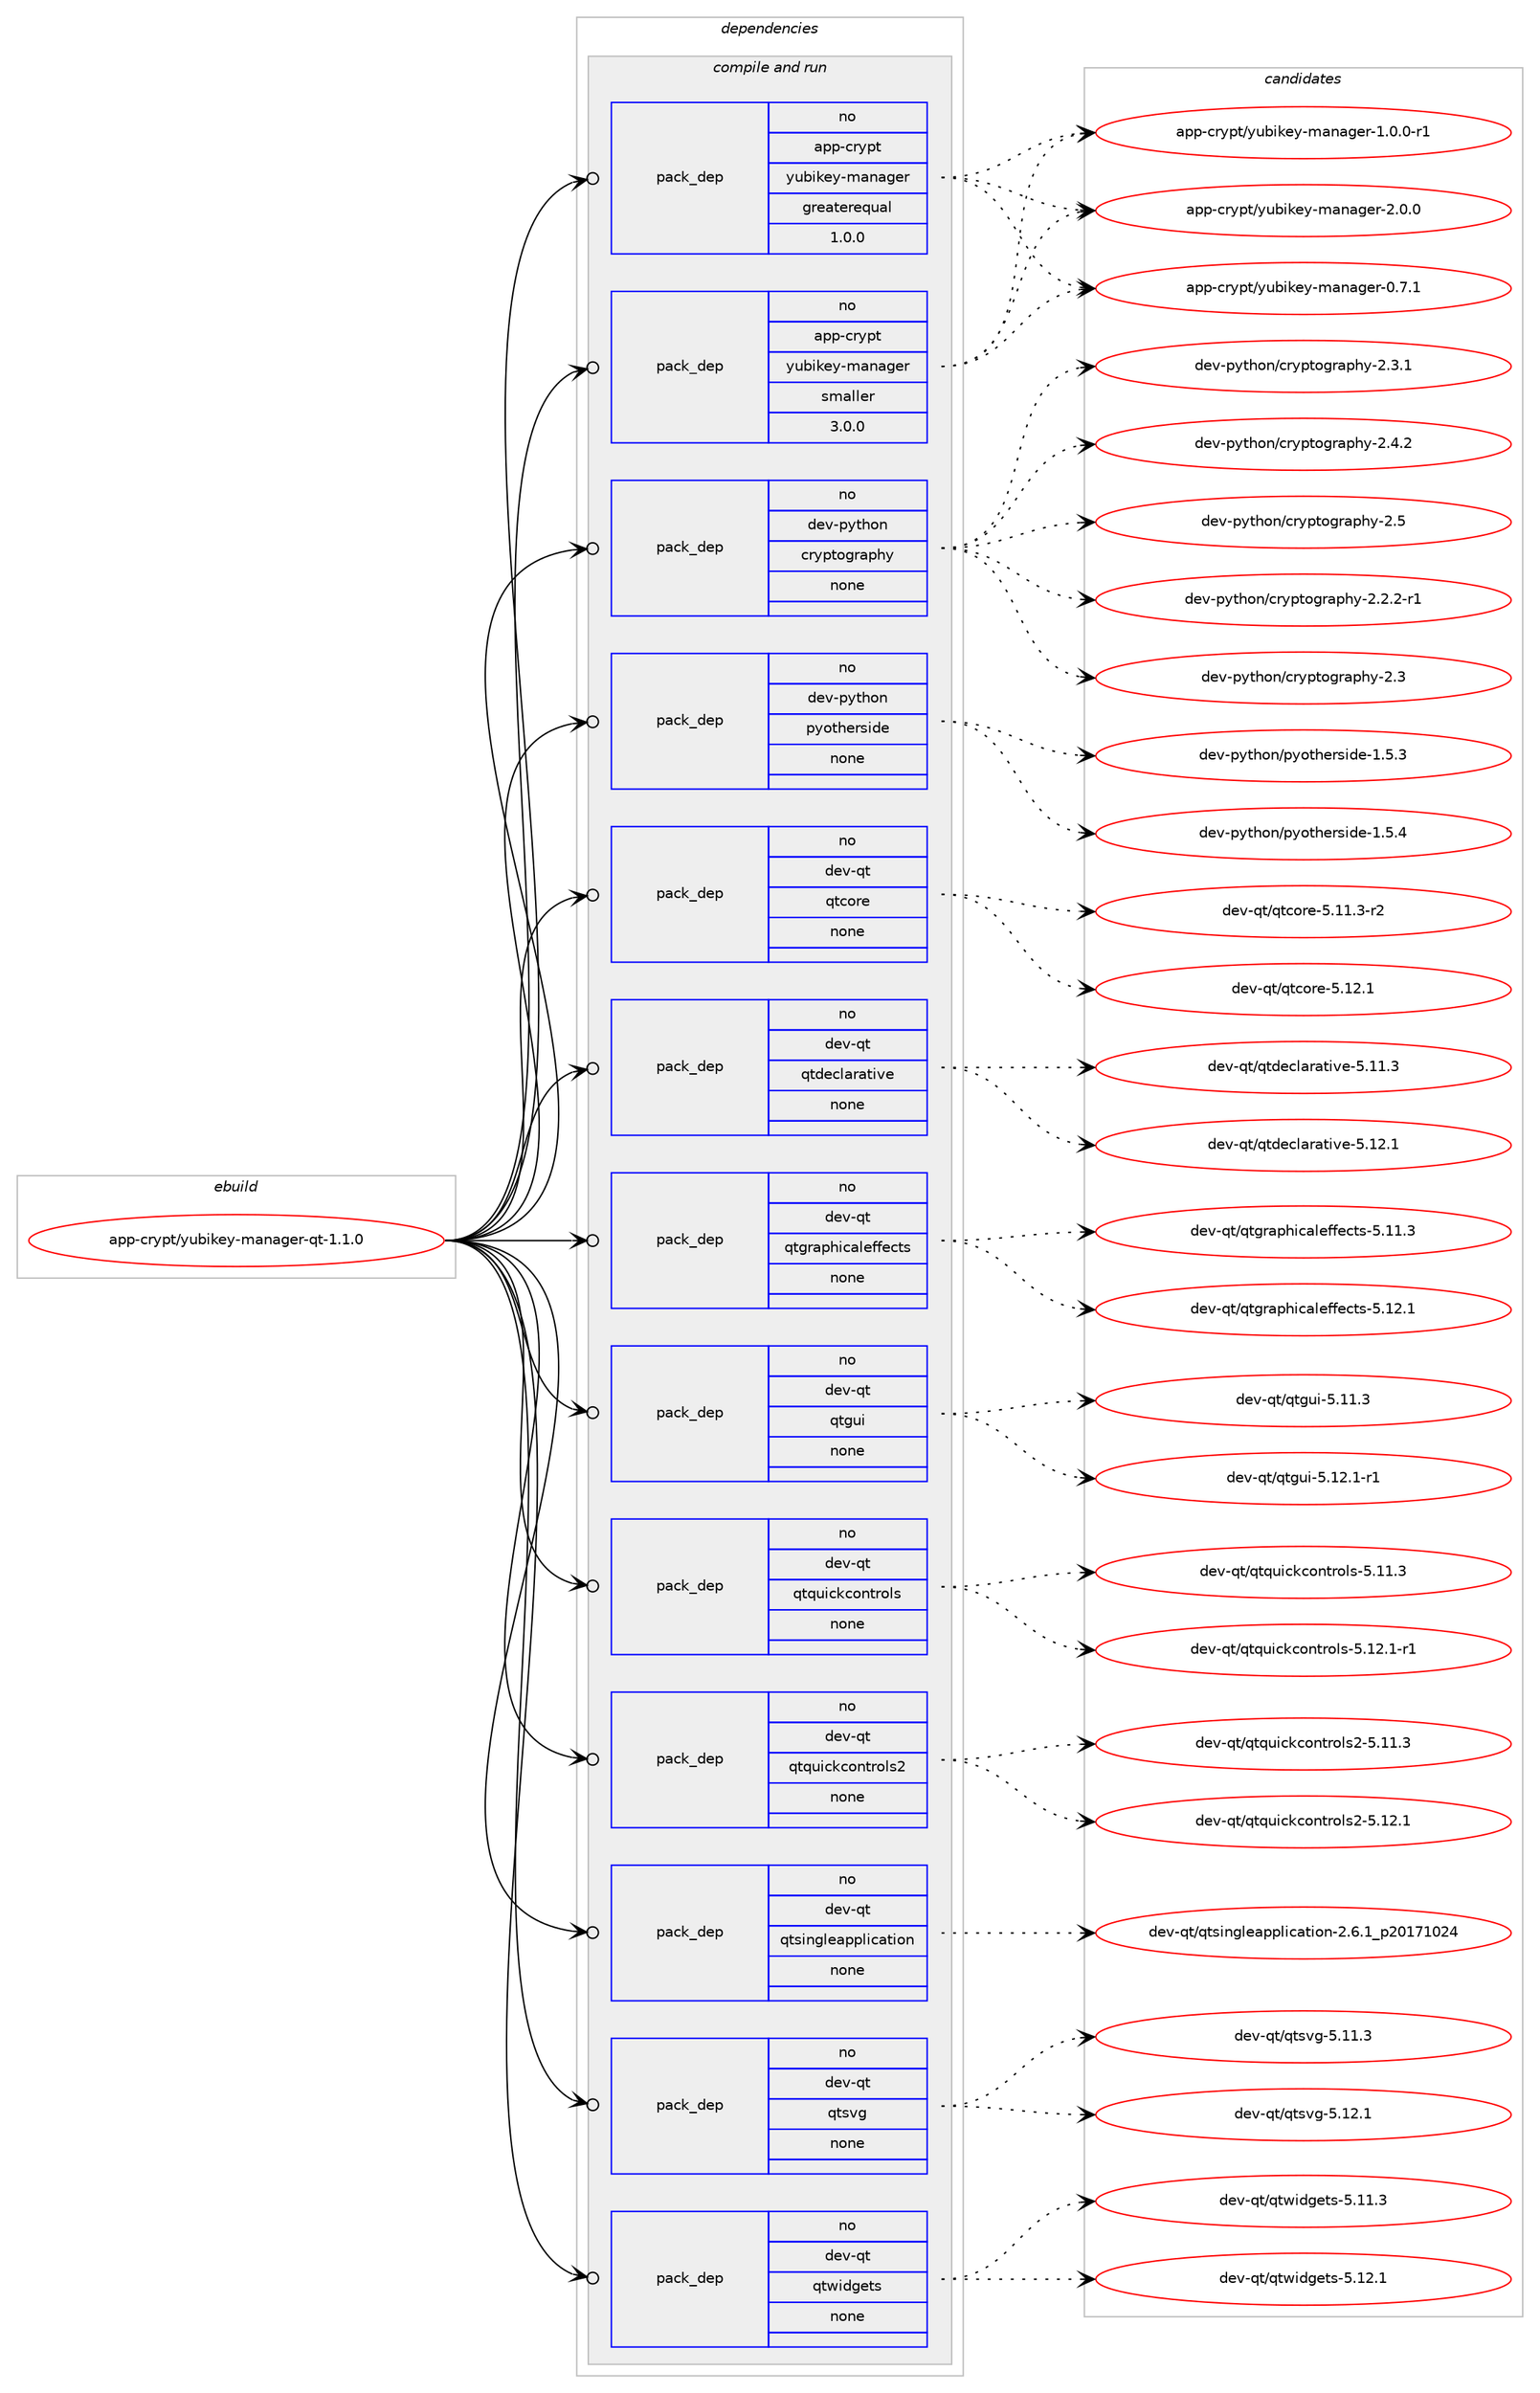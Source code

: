 digraph prolog {

# *************
# Graph options
# *************

newrank=true;
concentrate=true;
compound=true;
graph [rankdir=LR,fontname=Helvetica,fontsize=10,ranksep=1.5];#, ranksep=2.5, nodesep=0.2];
edge  [arrowhead=vee];
node  [fontname=Helvetica,fontsize=10];

# **********
# The ebuild
# **********

subgraph cluster_leftcol {
color=gray;
rank=same;
label=<<i>ebuild</i>>;
id [label="app-crypt/yubikey-manager-qt-1.1.0", color=red, width=4, href="../app-crypt/yubikey-manager-qt-1.1.0.svg"];
}

# ****************
# The dependencies
# ****************

subgraph cluster_midcol {
color=gray;
label=<<i>dependencies</i>>;
subgraph cluster_compile {
fillcolor="#eeeeee";
style=filled;
label=<<i>compile</i>>;
}
subgraph cluster_compileandrun {
fillcolor="#eeeeee";
style=filled;
label=<<i>compile and run</i>>;
subgraph pack909342 {
dependency1277239 [label=<<TABLE BORDER="0" CELLBORDER="1" CELLSPACING="0" CELLPADDING="4" WIDTH="220"><TR><TD ROWSPAN="6" CELLPADDING="30">pack_dep</TD></TR><TR><TD WIDTH="110">no</TD></TR><TR><TD>app-crypt</TD></TR><TR><TD>yubikey-manager</TD></TR><TR><TD>greaterequal</TD></TR><TR><TD>1.0.0</TD></TR></TABLE>>, shape=none, color=blue];
}
id:e -> dependency1277239:w [weight=20,style="solid",arrowhead="odotvee"];
subgraph pack909343 {
dependency1277240 [label=<<TABLE BORDER="0" CELLBORDER="1" CELLSPACING="0" CELLPADDING="4" WIDTH="220"><TR><TD ROWSPAN="6" CELLPADDING="30">pack_dep</TD></TR><TR><TD WIDTH="110">no</TD></TR><TR><TD>app-crypt</TD></TR><TR><TD>yubikey-manager</TD></TR><TR><TD>smaller</TD></TR><TR><TD>3.0.0</TD></TR></TABLE>>, shape=none, color=blue];
}
id:e -> dependency1277240:w [weight=20,style="solid",arrowhead="odotvee"];
subgraph pack909344 {
dependency1277241 [label=<<TABLE BORDER="0" CELLBORDER="1" CELLSPACING="0" CELLPADDING="4" WIDTH="220"><TR><TD ROWSPAN="6" CELLPADDING="30">pack_dep</TD></TR><TR><TD WIDTH="110">no</TD></TR><TR><TD>dev-python</TD></TR><TR><TD>cryptography</TD></TR><TR><TD>none</TD></TR><TR><TD></TD></TR></TABLE>>, shape=none, color=blue];
}
id:e -> dependency1277241:w [weight=20,style="solid",arrowhead="odotvee"];
subgraph pack909345 {
dependency1277242 [label=<<TABLE BORDER="0" CELLBORDER="1" CELLSPACING="0" CELLPADDING="4" WIDTH="220"><TR><TD ROWSPAN="6" CELLPADDING="30">pack_dep</TD></TR><TR><TD WIDTH="110">no</TD></TR><TR><TD>dev-python</TD></TR><TR><TD>pyotherside</TD></TR><TR><TD>none</TD></TR><TR><TD></TD></TR></TABLE>>, shape=none, color=blue];
}
id:e -> dependency1277242:w [weight=20,style="solid",arrowhead="odotvee"];
subgraph pack909346 {
dependency1277243 [label=<<TABLE BORDER="0" CELLBORDER="1" CELLSPACING="0" CELLPADDING="4" WIDTH="220"><TR><TD ROWSPAN="6" CELLPADDING="30">pack_dep</TD></TR><TR><TD WIDTH="110">no</TD></TR><TR><TD>dev-qt</TD></TR><TR><TD>qtcore</TD></TR><TR><TD>none</TD></TR><TR><TD></TD></TR></TABLE>>, shape=none, color=blue];
}
id:e -> dependency1277243:w [weight=20,style="solid",arrowhead="odotvee"];
subgraph pack909347 {
dependency1277244 [label=<<TABLE BORDER="0" CELLBORDER="1" CELLSPACING="0" CELLPADDING="4" WIDTH="220"><TR><TD ROWSPAN="6" CELLPADDING="30">pack_dep</TD></TR><TR><TD WIDTH="110">no</TD></TR><TR><TD>dev-qt</TD></TR><TR><TD>qtdeclarative</TD></TR><TR><TD>none</TD></TR><TR><TD></TD></TR></TABLE>>, shape=none, color=blue];
}
id:e -> dependency1277244:w [weight=20,style="solid",arrowhead="odotvee"];
subgraph pack909348 {
dependency1277245 [label=<<TABLE BORDER="0" CELLBORDER="1" CELLSPACING="0" CELLPADDING="4" WIDTH="220"><TR><TD ROWSPAN="6" CELLPADDING="30">pack_dep</TD></TR><TR><TD WIDTH="110">no</TD></TR><TR><TD>dev-qt</TD></TR><TR><TD>qtgraphicaleffects</TD></TR><TR><TD>none</TD></TR><TR><TD></TD></TR></TABLE>>, shape=none, color=blue];
}
id:e -> dependency1277245:w [weight=20,style="solid",arrowhead="odotvee"];
subgraph pack909349 {
dependency1277246 [label=<<TABLE BORDER="0" CELLBORDER="1" CELLSPACING="0" CELLPADDING="4" WIDTH="220"><TR><TD ROWSPAN="6" CELLPADDING="30">pack_dep</TD></TR><TR><TD WIDTH="110">no</TD></TR><TR><TD>dev-qt</TD></TR><TR><TD>qtgui</TD></TR><TR><TD>none</TD></TR><TR><TD></TD></TR></TABLE>>, shape=none, color=blue];
}
id:e -> dependency1277246:w [weight=20,style="solid",arrowhead="odotvee"];
subgraph pack909350 {
dependency1277247 [label=<<TABLE BORDER="0" CELLBORDER="1" CELLSPACING="0" CELLPADDING="4" WIDTH="220"><TR><TD ROWSPAN="6" CELLPADDING="30">pack_dep</TD></TR><TR><TD WIDTH="110">no</TD></TR><TR><TD>dev-qt</TD></TR><TR><TD>qtquickcontrols</TD></TR><TR><TD>none</TD></TR><TR><TD></TD></TR></TABLE>>, shape=none, color=blue];
}
id:e -> dependency1277247:w [weight=20,style="solid",arrowhead="odotvee"];
subgraph pack909351 {
dependency1277248 [label=<<TABLE BORDER="0" CELLBORDER="1" CELLSPACING="0" CELLPADDING="4" WIDTH="220"><TR><TD ROWSPAN="6" CELLPADDING="30">pack_dep</TD></TR><TR><TD WIDTH="110">no</TD></TR><TR><TD>dev-qt</TD></TR><TR><TD>qtquickcontrols2</TD></TR><TR><TD>none</TD></TR><TR><TD></TD></TR></TABLE>>, shape=none, color=blue];
}
id:e -> dependency1277248:w [weight=20,style="solid",arrowhead="odotvee"];
subgraph pack909352 {
dependency1277249 [label=<<TABLE BORDER="0" CELLBORDER="1" CELLSPACING="0" CELLPADDING="4" WIDTH="220"><TR><TD ROWSPAN="6" CELLPADDING="30">pack_dep</TD></TR><TR><TD WIDTH="110">no</TD></TR><TR><TD>dev-qt</TD></TR><TR><TD>qtsingleapplication</TD></TR><TR><TD>none</TD></TR><TR><TD></TD></TR></TABLE>>, shape=none, color=blue];
}
id:e -> dependency1277249:w [weight=20,style="solid",arrowhead="odotvee"];
subgraph pack909353 {
dependency1277250 [label=<<TABLE BORDER="0" CELLBORDER="1" CELLSPACING="0" CELLPADDING="4" WIDTH="220"><TR><TD ROWSPAN="6" CELLPADDING="30">pack_dep</TD></TR><TR><TD WIDTH="110">no</TD></TR><TR><TD>dev-qt</TD></TR><TR><TD>qtsvg</TD></TR><TR><TD>none</TD></TR><TR><TD></TD></TR></TABLE>>, shape=none, color=blue];
}
id:e -> dependency1277250:w [weight=20,style="solid",arrowhead="odotvee"];
subgraph pack909354 {
dependency1277251 [label=<<TABLE BORDER="0" CELLBORDER="1" CELLSPACING="0" CELLPADDING="4" WIDTH="220"><TR><TD ROWSPAN="6" CELLPADDING="30">pack_dep</TD></TR><TR><TD WIDTH="110">no</TD></TR><TR><TD>dev-qt</TD></TR><TR><TD>qtwidgets</TD></TR><TR><TD>none</TD></TR><TR><TD></TD></TR></TABLE>>, shape=none, color=blue];
}
id:e -> dependency1277251:w [weight=20,style="solid",arrowhead="odotvee"];
}
subgraph cluster_run {
fillcolor="#eeeeee";
style=filled;
label=<<i>run</i>>;
}
}

# **************
# The candidates
# **************

subgraph cluster_choices {
rank=same;
color=gray;
label=<<i>candidates</i>>;

subgraph choice909342 {
color=black;
nodesep=1;
choice9711211245991141211121164712111798105107101121451099711097103101114454846554649 [label="app-crypt/yubikey-manager-0.7.1", color=red, width=4,href="../app-crypt/yubikey-manager-0.7.1.svg"];
choice97112112459911412111211647121117981051071011214510997110971031011144549464846484511449 [label="app-crypt/yubikey-manager-1.0.0-r1", color=red, width=4,href="../app-crypt/yubikey-manager-1.0.0-r1.svg"];
choice9711211245991141211121164712111798105107101121451099711097103101114455046484648 [label="app-crypt/yubikey-manager-2.0.0", color=red, width=4,href="../app-crypt/yubikey-manager-2.0.0.svg"];
dependency1277239:e -> choice9711211245991141211121164712111798105107101121451099711097103101114454846554649:w [style=dotted,weight="100"];
dependency1277239:e -> choice97112112459911412111211647121117981051071011214510997110971031011144549464846484511449:w [style=dotted,weight="100"];
dependency1277239:e -> choice9711211245991141211121164712111798105107101121451099711097103101114455046484648:w [style=dotted,weight="100"];
}
subgraph choice909343 {
color=black;
nodesep=1;
choice9711211245991141211121164712111798105107101121451099711097103101114454846554649 [label="app-crypt/yubikey-manager-0.7.1", color=red, width=4,href="../app-crypt/yubikey-manager-0.7.1.svg"];
choice97112112459911412111211647121117981051071011214510997110971031011144549464846484511449 [label="app-crypt/yubikey-manager-1.0.0-r1", color=red, width=4,href="../app-crypt/yubikey-manager-1.0.0-r1.svg"];
choice9711211245991141211121164712111798105107101121451099711097103101114455046484648 [label="app-crypt/yubikey-manager-2.0.0", color=red, width=4,href="../app-crypt/yubikey-manager-2.0.0.svg"];
dependency1277240:e -> choice9711211245991141211121164712111798105107101121451099711097103101114454846554649:w [style=dotted,weight="100"];
dependency1277240:e -> choice97112112459911412111211647121117981051071011214510997110971031011144549464846484511449:w [style=dotted,weight="100"];
dependency1277240:e -> choice9711211245991141211121164712111798105107101121451099711097103101114455046484648:w [style=dotted,weight="100"];
}
subgraph choice909344 {
color=black;
nodesep=1;
choice100101118451121211161041111104799114121112116111103114971121041214550465046504511449 [label="dev-python/cryptography-2.2.2-r1", color=red, width=4,href="../dev-python/cryptography-2.2.2-r1.svg"];
choice1001011184511212111610411111047991141211121161111031149711210412145504651 [label="dev-python/cryptography-2.3", color=red, width=4,href="../dev-python/cryptography-2.3.svg"];
choice10010111845112121116104111110479911412111211611110311497112104121455046514649 [label="dev-python/cryptography-2.3.1", color=red, width=4,href="../dev-python/cryptography-2.3.1.svg"];
choice10010111845112121116104111110479911412111211611110311497112104121455046524650 [label="dev-python/cryptography-2.4.2", color=red, width=4,href="../dev-python/cryptography-2.4.2.svg"];
choice1001011184511212111610411111047991141211121161111031149711210412145504653 [label="dev-python/cryptography-2.5", color=red, width=4,href="../dev-python/cryptography-2.5.svg"];
dependency1277241:e -> choice100101118451121211161041111104799114121112116111103114971121041214550465046504511449:w [style=dotted,weight="100"];
dependency1277241:e -> choice1001011184511212111610411111047991141211121161111031149711210412145504651:w [style=dotted,weight="100"];
dependency1277241:e -> choice10010111845112121116104111110479911412111211611110311497112104121455046514649:w [style=dotted,weight="100"];
dependency1277241:e -> choice10010111845112121116104111110479911412111211611110311497112104121455046524650:w [style=dotted,weight="100"];
dependency1277241:e -> choice1001011184511212111610411111047991141211121161111031149711210412145504653:w [style=dotted,weight="100"];
}
subgraph choice909345 {
color=black;
nodesep=1;
choice1001011184511212111610411111047112121111116104101114115105100101454946534651 [label="dev-python/pyotherside-1.5.3", color=red, width=4,href="../dev-python/pyotherside-1.5.3.svg"];
choice1001011184511212111610411111047112121111116104101114115105100101454946534652 [label="dev-python/pyotherside-1.5.4", color=red, width=4,href="../dev-python/pyotherside-1.5.4.svg"];
dependency1277242:e -> choice1001011184511212111610411111047112121111116104101114115105100101454946534651:w [style=dotted,weight="100"];
dependency1277242:e -> choice1001011184511212111610411111047112121111116104101114115105100101454946534652:w [style=dotted,weight="100"];
}
subgraph choice909346 {
color=black;
nodesep=1;
choice100101118451131164711311699111114101455346494946514511450 [label="dev-qt/qtcore-5.11.3-r2", color=red, width=4,href="../dev-qt/qtcore-5.11.3-r2.svg"];
choice10010111845113116471131169911111410145534649504649 [label="dev-qt/qtcore-5.12.1", color=red, width=4,href="../dev-qt/qtcore-5.12.1.svg"];
dependency1277243:e -> choice100101118451131164711311699111114101455346494946514511450:w [style=dotted,weight="100"];
dependency1277243:e -> choice10010111845113116471131169911111410145534649504649:w [style=dotted,weight="100"];
}
subgraph choice909347 {
color=black;
nodesep=1;
choice100101118451131164711311610010199108971149711610511810145534649494651 [label="dev-qt/qtdeclarative-5.11.3", color=red, width=4,href="../dev-qt/qtdeclarative-5.11.3.svg"];
choice100101118451131164711311610010199108971149711610511810145534649504649 [label="dev-qt/qtdeclarative-5.12.1", color=red, width=4,href="../dev-qt/qtdeclarative-5.12.1.svg"];
dependency1277244:e -> choice100101118451131164711311610010199108971149711610511810145534649494651:w [style=dotted,weight="100"];
dependency1277244:e -> choice100101118451131164711311610010199108971149711610511810145534649504649:w [style=dotted,weight="100"];
}
subgraph choice909348 {
color=black;
nodesep=1;
choice10010111845113116471131161031149711210410599971081011021021019911611545534649494651 [label="dev-qt/qtgraphicaleffects-5.11.3", color=red, width=4,href="../dev-qt/qtgraphicaleffects-5.11.3.svg"];
choice10010111845113116471131161031149711210410599971081011021021019911611545534649504649 [label="dev-qt/qtgraphicaleffects-5.12.1", color=red, width=4,href="../dev-qt/qtgraphicaleffects-5.12.1.svg"];
dependency1277245:e -> choice10010111845113116471131161031149711210410599971081011021021019911611545534649494651:w [style=dotted,weight="100"];
dependency1277245:e -> choice10010111845113116471131161031149711210410599971081011021021019911611545534649504649:w [style=dotted,weight="100"];
}
subgraph choice909349 {
color=black;
nodesep=1;
choice100101118451131164711311610311710545534649494651 [label="dev-qt/qtgui-5.11.3", color=red, width=4,href="../dev-qt/qtgui-5.11.3.svg"];
choice1001011184511311647113116103117105455346495046494511449 [label="dev-qt/qtgui-5.12.1-r1", color=red, width=4,href="../dev-qt/qtgui-5.12.1-r1.svg"];
dependency1277246:e -> choice100101118451131164711311610311710545534649494651:w [style=dotted,weight="100"];
dependency1277246:e -> choice1001011184511311647113116103117105455346495046494511449:w [style=dotted,weight="100"];
}
subgraph choice909350 {
color=black;
nodesep=1;
choice1001011184511311647113116113117105991079911111011611411110811545534649494651 [label="dev-qt/qtquickcontrols-5.11.3", color=red, width=4,href="../dev-qt/qtquickcontrols-5.11.3.svg"];
choice10010111845113116471131161131171059910799111110116114111108115455346495046494511449 [label="dev-qt/qtquickcontrols-5.12.1-r1", color=red, width=4,href="../dev-qt/qtquickcontrols-5.12.1-r1.svg"];
dependency1277247:e -> choice1001011184511311647113116113117105991079911111011611411110811545534649494651:w [style=dotted,weight="100"];
dependency1277247:e -> choice10010111845113116471131161131171059910799111110116114111108115455346495046494511449:w [style=dotted,weight="100"];
}
subgraph choice909351 {
color=black;
nodesep=1;
choice100101118451131164711311611311710599107991111101161141111081155045534649494651 [label="dev-qt/qtquickcontrols2-5.11.3", color=red, width=4,href="../dev-qt/qtquickcontrols2-5.11.3.svg"];
choice100101118451131164711311611311710599107991111101161141111081155045534649504649 [label="dev-qt/qtquickcontrols2-5.12.1", color=red, width=4,href="../dev-qt/qtquickcontrols2-5.12.1.svg"];
dependency1277248:e -> choice100101118451131164711311611311710599107991111101161141111081155045534649494651:w [style=dotted,weight="100"];
dependency1277248:e -> choice100101118451131164711311611311710599107991111101161141111081155045534649504649:w [style=dotted,weight="100"];
}
subgraph choice909352 {
color=black;
nodesep=1;
choice1001011184511311647113116115105110103108101971121121081059997116105111110455046544649951125048495549485052 [label="dev-qt/qtsingleapplication-2.6.1_p20171024", color=red, width=4,href="../dev-qt/qtsingleapplication-2.6.1_p20171024.svg"];
dependency1277249:e -> choice1001011184511311647113116115105110103108101971121121081059997116105111110455046544649951125048495549485052:w [style=dotted,weight="100"];
}
subgraph choice909353 {
color=black;
nodesep=1;
choice100101118451131164711311611511810345534649494651 [label="dev-qt/qtsvg-5.11.3", color=red, width=4,href="../dev-qt/qtsvg-5.11.3.svg"];
choice100101118451131164711311611511810345534649504649 [label="dev-qt/qtsvg-5.12.1", color=red, width=4,href="../dev-qt/qtsvg-5.12.1.svg"];
dependency1277250:e -> choice100101118451131164711311611511810345534649494651:w [style=dotted,weight="100"];
dependency1277250:e -> choice100101118451131164711311611511810345534649504649:w [style=dotted,weight="100"];
}
subgraph choice909354 {
color=black;
nodesep=1;
choice100101118451131164711311611910510010310111611545534649494651 [label="dev-qt/qtwidgets-5.11.3", color=red, width=4,href="../dev-qt/qtwidgets-5.11.3.svg"];
choice100101118451131164711311611910510010310111611545534649504649 [label="dev-qt/qtwidgets-5.12.1", color=red, width=4,href="../dev-qt/qtwidgets-5.12.1.svg"];
dependency1277251:e -> choice100101118451131164711311611910510010310111611545534649494651:w [style=dotted,weight="100"];
dependency1277251:e -> choice100101118451131164711311611910510010310111611545534649504649:w [style=dotted,weight="100"];
}
}

}
